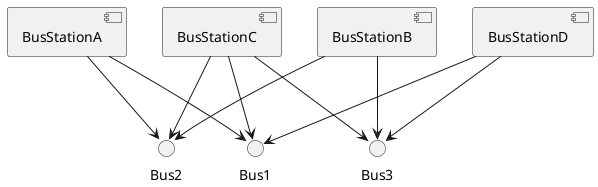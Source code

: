 @startuml
[BusStationA] --> Bus1
[BusStationC] --> Bus1
[BusStationD] --> Bus1
[BusStationA] --> Bus2
[BusStationB] --> Bus2
[BusStationC] --> Bus2
[BusStationB] --> Bus3
[BusStationC] --> Bus3
[BusStationD] --> Bus3

@enduml